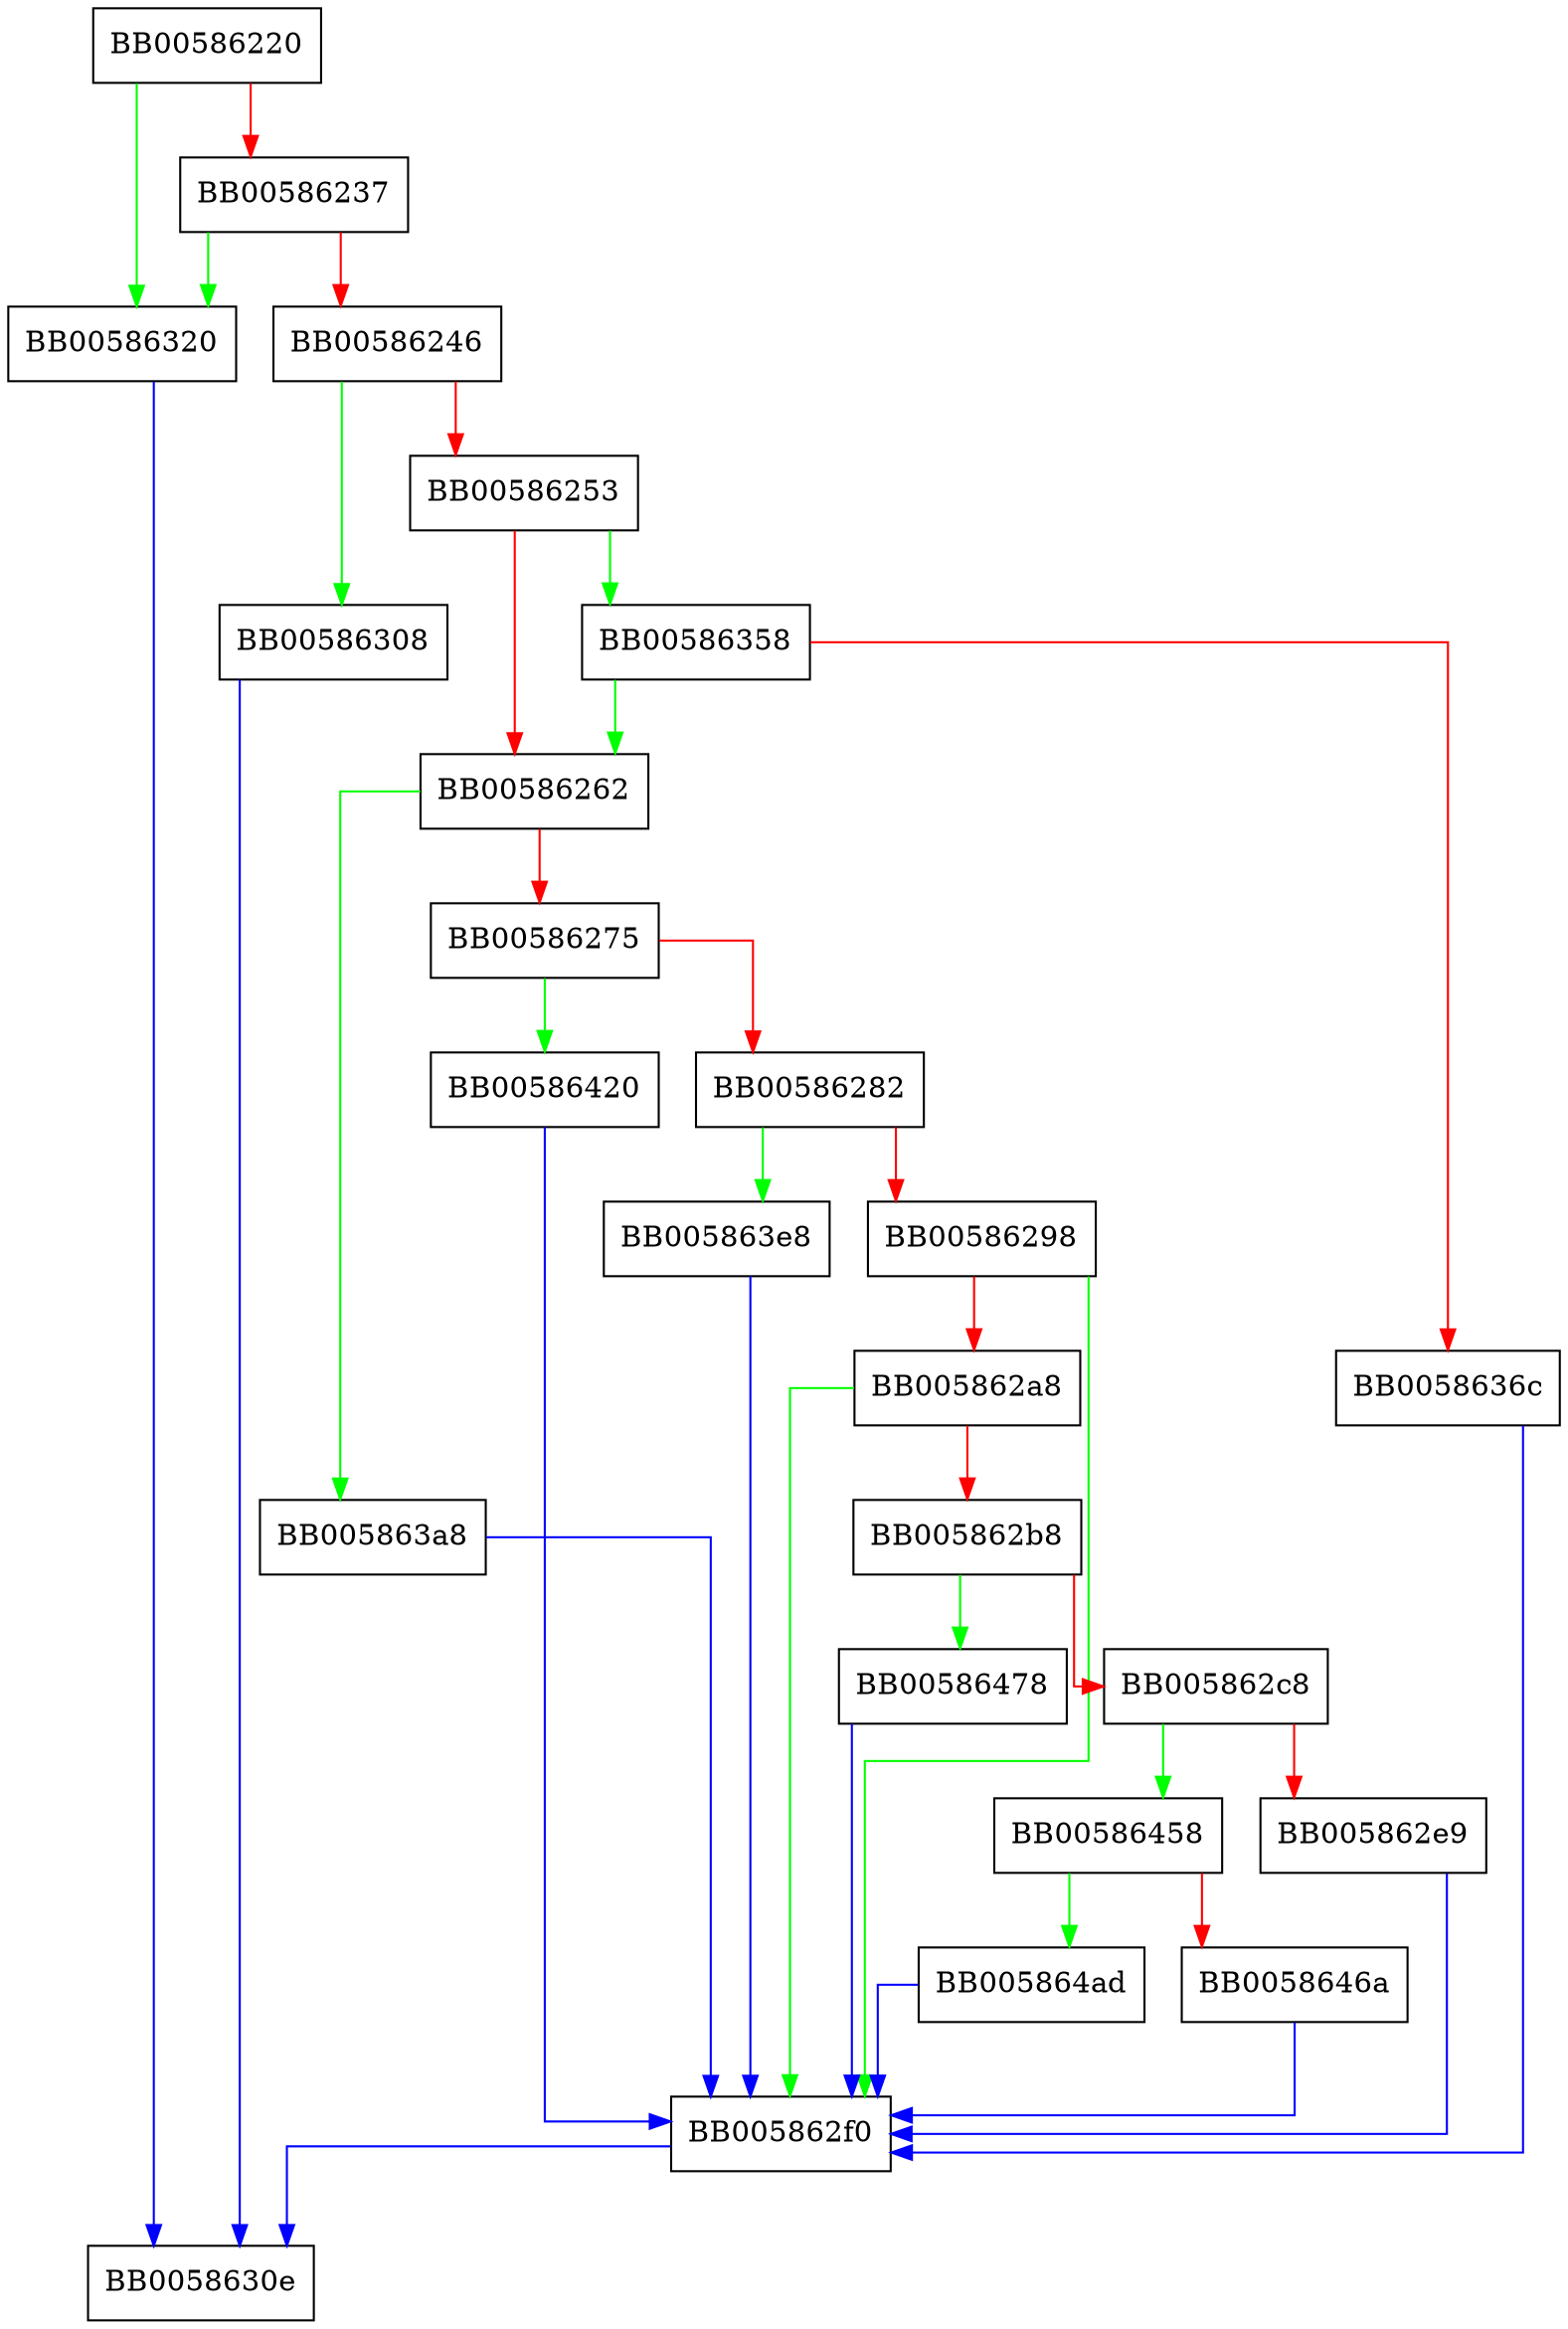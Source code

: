 digraph EC_GROUP_check {
  node [shape="box"];
  graph [splines=ortho];
  BB00586220 -> BB00586320 [color="green"];
  BB00586220 -> BB00586237 [color="red"];
  BB00586237 -> BB00586320 [color="green"];
  BB00586237 -> BB00586246 [color="red"];
  BB00586246 -> BB00586308 [color="green"];
  BB00586246 -> BB00586253 [color="red"];
  BB00586253 -> BB00586358 [color="green"];
  BB00586253 -> BB00586262 [color="red"];
  BB00586262 -> BB005863a8 [color="green"];
  BB00586262 -> BB00586275 [color="red"];
  BB00586275 -> BB00586420 [color="green"];
  BB00586275 -> BB00586282 [color="red"];
  BB00586282 -> BB005863e8 [color="green"];
  BB00586282 -> BB00586298 [color="red"];
  BB00586298 -> BB005862f0 [color="green"];
  BB00586298 -> BB005862a8 [color="red"];
  BB005862a8 -> BB005862f0 [color="green"];
  BB005862a8 -> BB005862b8 [color="red"];
  BB005862b8 -> BB00586478 [color="green"];
  BB005862b8 -> BB005862c8 [color="red"];
  BB005862c8 -> BB00586458 [color="green"];
  BB005862c8 -> BB005862e9 [color="red"];
  BB005862e9 -> BB005862f0 [color="blue"];
  BB005862f0 -> BB0058630e [color="blue"];
  BB00586308 -> BB0058630e [color="blue"];
  BB00586320 -> BB0058630e [color="blue"];
  BB00586358 -> BB00586262 [color="green"];
  BB00586358 -> BB0058636c [color="red"];
  BB0058636c -> BB005862f0 [color="blue"];
  BB005863a8 -> BB005862f0 [color="blue"];
  BB005863e8 -> BB005862f0 [color="blue"];
  BB00586420 -> BB005862f0 [color="blue"];
  BB00586458 -> BB005864ad [color="green"];
  BB00586458 -> BB0058646a [color="red"];
  BB0058646a -> BB005862f0 [color="blue"];
  BB00586478 -> BB005862f0 [color="blue"];
  BB005864ad -> BB005862f0 [color="blue"];
}